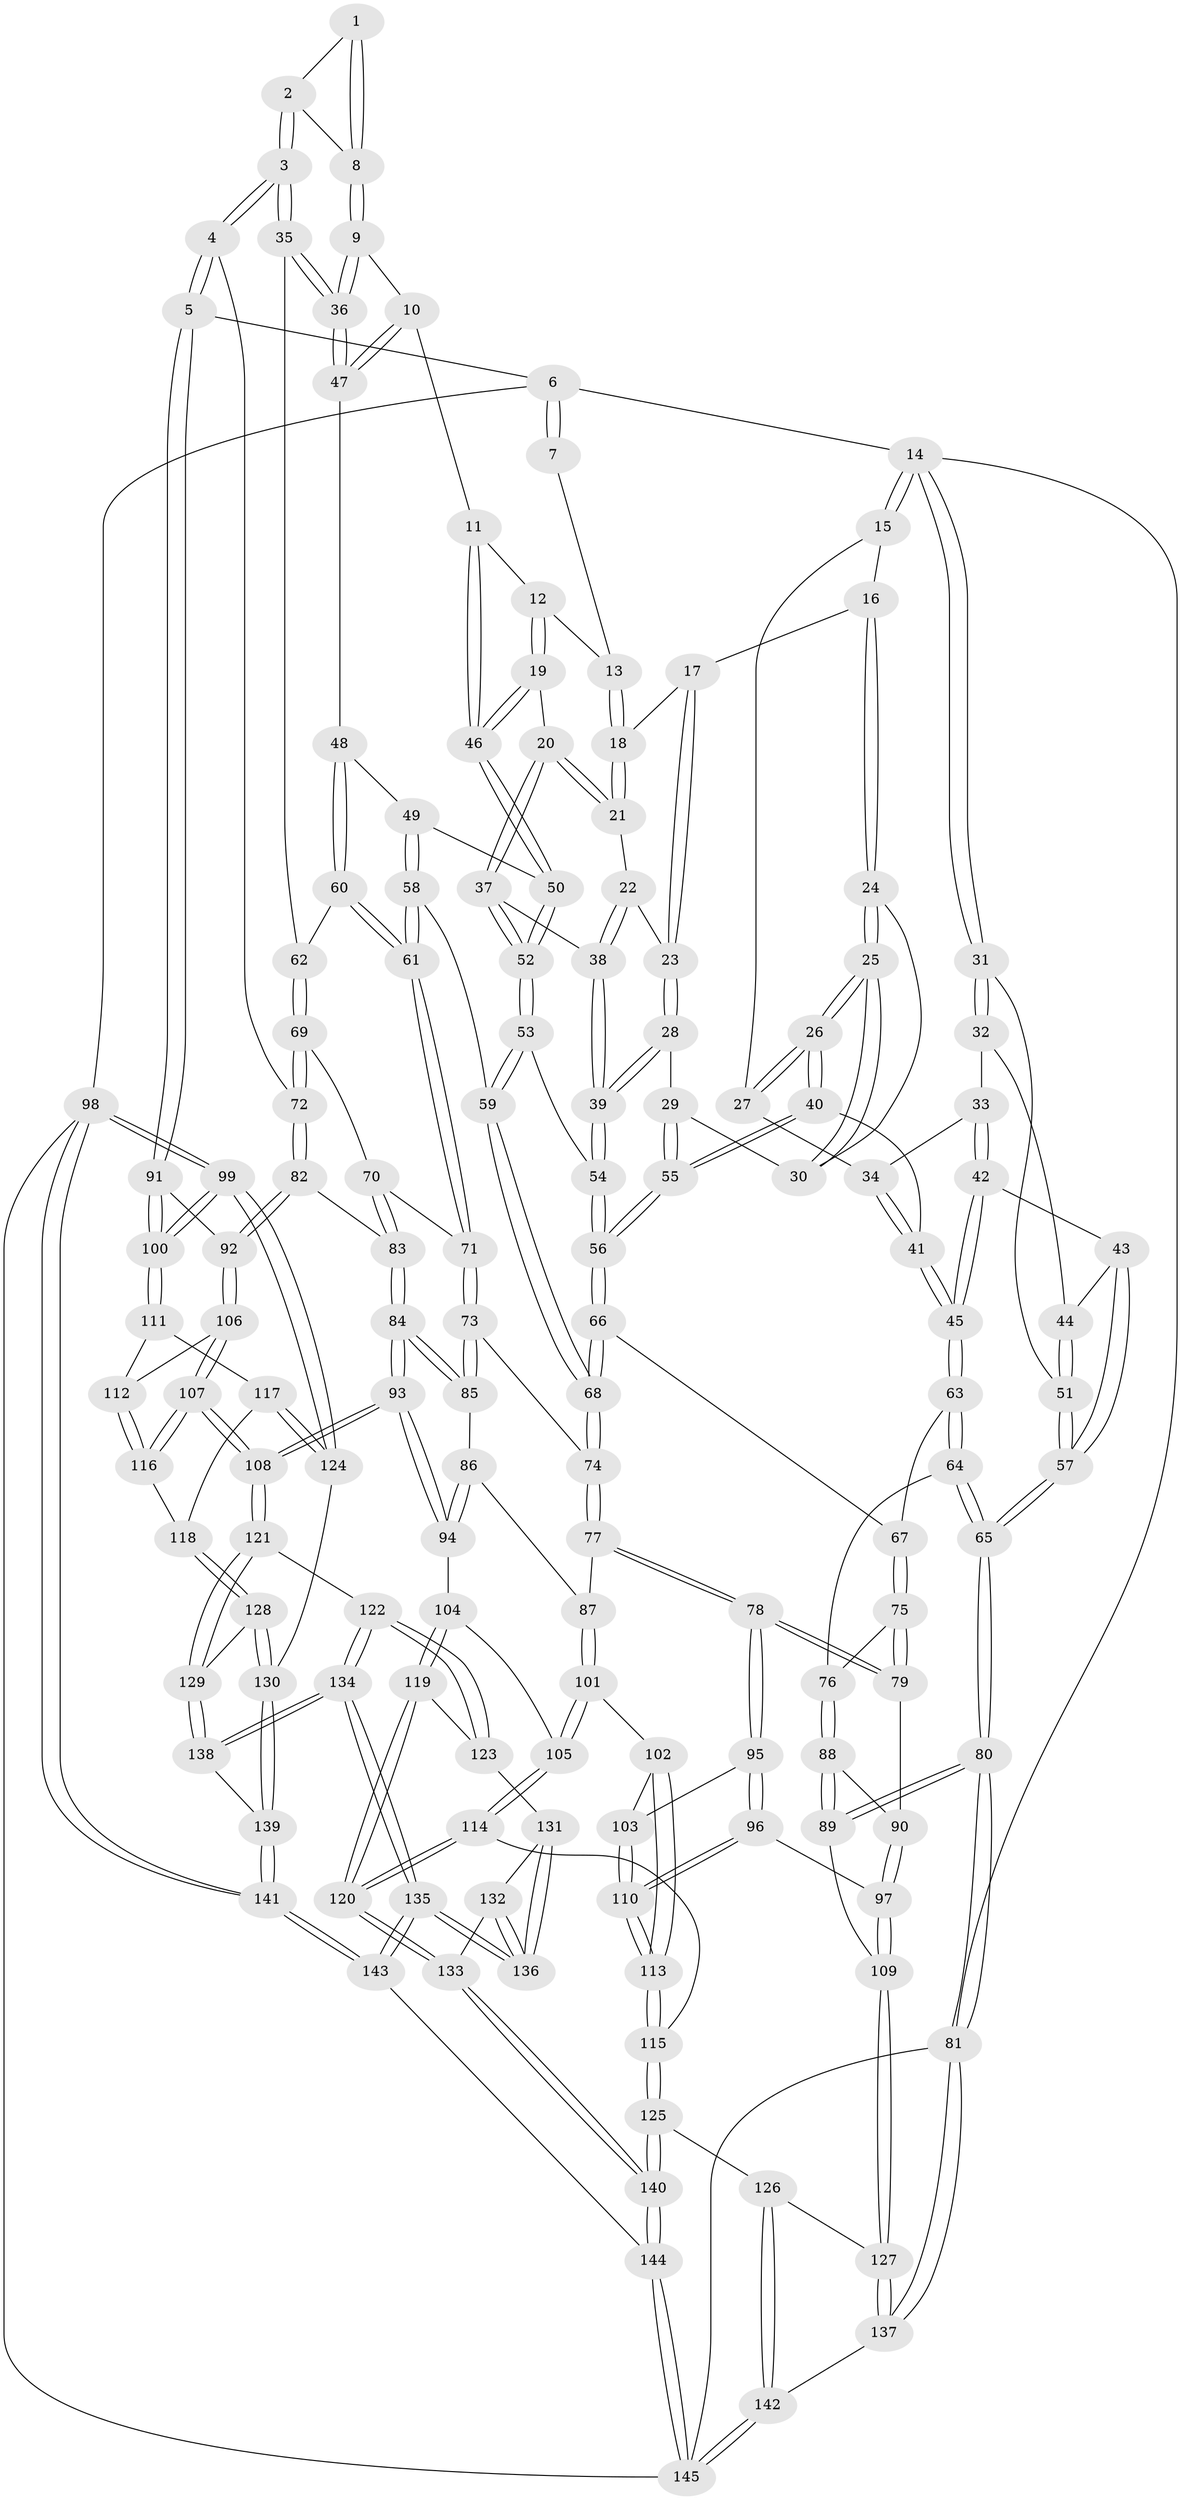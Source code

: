 // Generated by graph-tools (version 1.1) at 2025/38/03/09/25 02:38:36]
// undirected, 145 vertices, 359 edges
graph export_dot {
graph [start="1"]
  node [color=gray90,style=filled];
  1 [pos="+0.7940666852188393+0"];
  2 [pos="+0.8123799791115159+0.06927899748445396"];
  3 [pos="+0.991743062919359+0.2264699857604959"];
  4 [pos="+1+0.22761855691275015"];
  5 [pos="+1+0.22126519158519273"];
  6 [pos="+1+0"];
  7 [pos="+0.7812611603494306+0"];
  8 [pos="+0.748073498669905+0.08569595212491649"];
  9 [pos="+0.7470525833954633+0.08604280051658432"];
  10 [pos="+0.7151568706148802+0.09167483068664911"];
  11 [pos="+0.7006426701566738+0.08320441006072331"];
  12 [pos="+0.6591994866347023+0"];
  13 [pos="+0.6492963993882548+0"];
  14 [pos="+0+0"];
  15 [pos="+0.260274726860798+0"];
  16 [pos="+0.3433522127359759+0"];
  17 [pos="+0.3732229056251798+0"];
  18 [pos="+0.4691519345477068+0"];
  19 [pos="+0.5911776923138664+0.11371346586067442"];
  20 [pos="+0.5721846770212304+0.10818442931780023"];
  21 [pos="+0.549646847948309+0.08454967106601614"];
  22 [pos="+0.487484869690889+0.10069272047789166"];
  23 [pos="+0.44066320061727576+0.07683015054700092"];
  24 [pos="+0.33979896329846637+0"];
  25 [pos="+0.25497701990582355+0.1449673990920928"];
  26 [pos="+0.24535264567384038+0.1697412968484934"];
  27 [pos="+0.15047389032269087+0.06512143722220107"];
  28 [pos="+0.41785102085037834+0.14991921886520715"];
  29 [pos="+0.3747921945729544+0.1568910271122556"];
  30 [pos="+0.35282746961092276+0.10103595770175237"];
  31 [pos="+0+0"];
  32 [pos="+0.08335790930800258+0.08996909626925767"];
  33 [pos="+0.10842844268400666+0.09242017275096921"];
  34 [pos="+0.10999811210896555+0.09189563956421831"];
  35 [pos="+0.895270074092121+0.2497996619735052"];
  36 [pos="+0.8612475347575232+0.23412789122203487"];
  37 [pos="+0.5116573498754797+0.15742368252676123"];
  38 [pos="+0.504445392231595+0.15642642634795534"];
  39 [pos="+0.44972512679805987+0.18031193307638024"];
  40 [pos="+0.24589774107407927+0.18088373090860063"];
  41 [pos="+0.1839007387653399+0.19757704914742868"];
  42 [pos="+0.10318825518821412+0.21172549776042796"];
  43 [pos="+0.044216564423775+0.19456216852579578"];
  44 [pos="+0.05632784038500634+0.13577576383313694"];
  45 [pos="+0.12493514562963082+0.2279834223035358"];
  46 [pos="+0.6185556285664643+0.13704332933133018"];
  47 [pos="+0.743513984166381+0.18704488242110037"];
  48 [pos="+0.6669479170730855+0.21285768756886614"];
  49 [pos="+0.6387882915013253+0.195564700050017"];
  50 [pos="+0.622256905627612+0.18245236332032783"];
  51 [pos="+0+0"];
  52 [pos="+0.5575054912405488+0.22187333720329017"];
  53 [pos="+0.5259054683441674+0.27886457182070323"];
  54 [pos="+0.4527404119311052+0.2103520419902266"];
  55 [pos="+0.29229217270062585+0.22389284816348434"];
  56 [pos="+0.31945800044892486+0.3134403976990443"];
  57 [pos="+0+0.24596838683789685"];
  58 [pos="+0.5777766676500302+0.3519919303370658"];
  59 [pos="+0.5271894815131278+0.30656425221195777"];
  60 [pos="+0.6730486054257865+0.26453190677292737"];
  61 [pos="+0.6038869754842745+0.3794157058101678"];
  62 [pos="+0.8130169946159389+0.31375480503947756"];
  63 [pos="+0.11667853702930013+0.3117251043612515"];
  64 [pos="+0+0.3645689961634451"];
  65 [pos="+0+0.35836274176000815"];
  66 [pos="+0.31948011151555067+0.3141287915136351"];
  67 [pos="+0.17418822805062192+0.36421333608523127"];
  68 [pos="+0.35835344318471024+0.36022678982517414"];
  69 [pos="+0.8015997703043525+0.3294838206500736"];
  70 [pos="+0.6799268435727372+0.41362094813615996"];
  71 [pos="+0.6162886327255995+0.41129698036867746"];
  72 [pos="+0.8332176198770636+0.4919002711146206"];
  73 [pos="+0.6114353161624201+0.41915071173798185"];
  74 [pos="+0.3697980764050903+0.43792864643897705"];
  75 [pos="+0.15972087634853166+0.43280288765130637"];
  76 [pos="+0.12532063752770084+0.4714689302420479"];
  77 [pos="+0.3659073756524517+0.4619754301802869"];
  78 [pos="+0.3368756001821826+0.49405425312909945"];
  79 [pos="+0.30177197829300817+0.5012765434426993"];
  80 [pos="+0+0.6413198028246873"];
  81 [pos="+0+1"];
  82 [pos="+0.8171783574260577+0.5343119205330538"];
  83 [pos="+0.7966296716597828+0.5358776926056842"];
  84 [pos="+0.7231834505154182+0.6032741427484075"];
  85 [pos="+0.5996436902655428+0.462614568137996"];
  86 [pos="+0.5771890000880139+0.49877921529039204"];
  87 [pos="+0.4622782216978003+0.5288459922481258"];
  88 [pos="+0.1184795517403266+0.5492149946612156"];
  89 [pos="+0.06520465170240157+0.6688862023236838"];
  90 [pos="+0.2654622922344612+0.5314814807353928"];
  91 [pos="+1+0.38086021530746517"];
  92 [pos="+0.8748604568920912+0.5716727757770513"];
  93 [pos="+0.6994826809546243+0.6511211109774123"];
  94 [pos="+0.5842928545709006+0.6175526432912664"];
  95 [pos="+0.3453181777439088+0.5689104359923548"];
  96 [pos="+0.22779042486733017+0.6612756546691727"];
  97 [pos="+0.22285341661388416+0.6613134017898109"];
  98 [pos="+1+1"];
  99 [pos="+1+0.743877325512165"];
  100 [pos="+1+0.661907220150216"];
  101 [pos="+0.4676504460796049+0.6202527118730529"];
  102 [pos="+0.43803415898086057+0.6272783349204738"];
  103 [pos="+0.3610989238154114+0.60225605512219"];
  104 [pos="+0.5355219770303247+0.6521019510497561"];
  105 [pos="+0.4883943417004646+0.6346068419507814"];
  106 [pos="+0.8766990594693551+0.5772896908380946"];
  107 [pos="+0.7598431681703741+0.7049198142401438"];
  108 [pos="+0.7152770604804715+0.7061397295833621"];
  109 [pos="+0.11239579593434645+0.7061182604832722"];
  110 [pos="+0.3315709769711334+0.6872336334437367"];
  111 [pos="+0.9174211383413998+0.6447109915294053"];
  112 [pos="+0.8943393573252421+0.6147222424271102"];
  113 [pos="+0.3700903152584417+0.7401365362521967"];
  114 [pos="+0.39606839383189824+0.7877720566044376"];
  115 [pos="+0.3831275376608896+0.7839814254066791"];
  116 [pos="+0.789592386707701+0.7087836757923263"];
  117 [pos="+0.9085275164157611+0.6858703252281036"];
  118 [pos="+0.8297654606393537+0.7274593216911565"];
  119 [pos="+0.5396004753529272+0.7609575063133045"];
  120 [pos="+0.4249866860211213+0.8014096333326937"];
  121 [pos="+0.7071780420701002+0.7291505544682014"];
  122 [pos="+0.6316305191897137+0.7896176290930279"];
  123 [pos="+0.5700426261583555+0.7777345126503358"];
  124 [pos="+0.9392750539619987+0.78351879410445"];
  125 [pos="+0.25466567300005316+0.8555886988433169"];
  126 [pos="+0.16159958384004033+0.8119356201614786"];
  127 [pos="+0.12896638809834168+0.748148987446657"];
  128 [pos="+0.8604223243978366+0.8043903853361156"];
  129 [pos="+0.7804710648328673+0.825972050392857"];
  130 [pos="+0.9036070007049918+0.8189662356187593"];
  131 [pos="+0.5673589717840726+0.7873664876193922"];
  132 [pos="+0.49889551019457606+0.9025061171101096"];
  133 [pos="+0.44161260731842455+0.8537302899535614"];
  134 [pos="+0.6724886892885872+0.9725036753472784"];
  135 [pos="+0.6209004173019977+1"];
  136 [pos="+0.5378968481752255+0.9452011901088158"];
  137 [pos="+0+0.965760250880494"];
  138 [pos="+0.7599664603477223+0.9059421062432831"];
  139 [pos="+0.9147156608994569+0.9284964456081031"];
  140 [pos="+0.328419402963642+1"];
  141 [pos="+1+1"];
  142 [pos="+0.10423536541159999+0.9034081311887285"];
  143 [pos="+0.615760322099594+1"];
  144 [pos="+0.33467383943175494+1"];
  145 [pos="+0.1818754027291882+1"];
  1 -- 2;
  1 -- 8;
  1 -- 8;
  2 -- 3;
  2 -- 3;
  2 -- 8;
  3 -- 4;
  3 -- 4;
  3 -- 35;
  3 -- 35;
  4 -- 5;
  4 -- 5;
  4 -- 72;
  5 -- 6;
  5 -- 91;
  5 -- 91;
  6 -- 7;
  6 -- 7;
  6 -- 14;
  6 -- 98;
  7 -- 13;
  8 -- 9;
  8 -- 9;
  9 -- 10;
  9 -- 36;
  9 -- 36;
  10 -- 11;
  10 -- 47;
  10 -- 47;
  11 -- 12;
  11 -- 46;
  11 -- 46;
  12 -- 13;
  12 -- 19;
  12 -- 19;
  13 -- 18;
  13 -- 18;
  14 -- 15;
  14 -- 15;
  14 -- 31;
  14 -- 31;
  14 -- 81;
  15 -- 16;
  15 -- 27;
  16 -- 17;
  16 -- 24;
  16 -- 24;
  17 -- 18;
  17 -- 23;
  17 -- 23;
  18 -- 21;
  18 -- 21;
  19 -- 20;
  19 -- 46;
  19 -- 46;
  20 -- 21;
  20 -- 21;
  20 -- 37;
  20 -- 37;
  21 -- 22;
  22 -- 23;
  22 -- 38;
  22 -- 38;
  23 -- 28;
  23 -- 28;
  24 -- 25;
  24 -- 25;
  24 -- 30;
  25 -- 26;
  25 -- 26;
  25 -- 30;
  25 -- 30;
  26 -- 27;
  26 -- 27;
  26 -- 40;
  26 -- 40;
  27 -- 34;
  28 -- 29;
  28 -- 39;
  28 -- 39;
  29 -- 30;
  29 -- 55;
  29 -- 55;
  31 -- 32;
  31 -- 32;
  31 -- 51;
  32 -- 33;
  32 -- 44;
  33 -- 34;
  33 -- 42;
  33 -- 42;
  34 -- 41;
  34 -- 41;
  35 -- 36;
  35 -- 36;
  35 -- 62;
  36 -- 47;
  36 -- 47;
  37 -- 38;
  37 -- 52;
  37 -- 52;
  38 -- 39;
  38 -- 39;
  39 -- 54;
  39 -- 54;
  40 -- 41;
  40 -- 55;
  40 -- 55;
  41 -- 45;
  41 -- 45;
  42 -- 43;
  42 -- 45;
  42 -- 45;
  43 -- 44;
  43 -- 57;
  43 -- 57;
  44 -- 51;
  44 -- 51;
  45 -- 63;
  45 -- 63;
  46 -- 50;
  46 -- 50;
  47 -- 48;
  48 -- 49;
  48 -- 60;
  48 -- 60;
  49 -- 50;
  49 -- 58;
  49 -- 58;
  50 -- 52;
  50 -- 52;
  51 -- 57;
  51 -- 57;
  52 -- 53;
  52 -- 53;
  53 -- 54;
  53 -- 59;
  53 -- 59;
  54 -- 56;
  54 -- 56;
  55 -- 56;
  55 -- 56;
  56 -- 66;
  56 -- 66;
  57 -- 65;
  57 -- 65;
  58 -- 59;
  58 -- 61;
  58 -- 61;
  59 -- 68;
  59 -- 68;
  60 -- 61;
  60 -- 61;
  60 -- 62;
  61 -- 71;
  61 -- 71;
  62 -- 69;
  62 -- 69;
  63 -- 64;
  63 -- 64;
  63 -- 67;
  64 -- 65;
  64 -- 65;
  64 -- 76;
  65 -- 80;
  65 -- 80;
  66 -- 67;
  66 -- 68;
  66 -- 68;
  67 -- 75;
  67 -- 75;
  68 -- 74;
  68 -- 74;
  69 -- 70;
  69 -- 72;
  69 -- 72;
  70 -- 71;
  70 -- 83;
  70 -- 83;
  71 -- 73;
  71 -- 73;
  72 -- 82;
  72 -- 82;
  73 -- 74;
  73 -- 85;
  73 -- 85;
  74 -- 77;
  74 -- 77;
  75 -- 76;
  75 -- 79;
  75 -- 79;
  76 -- 88;
  76 -- 88;
  77 -- 78;
  77 -- 78;
  77 -- 87;
  78 -- 79;
  78 -- 79;
  78 -- 95;
  78 -- 95;
  79 -- 90;
  80 -- 81;
  80 -- 81;
  80 -- 89;
  80 -- 89;
  81 -- 137;
  81 -- 137;
  81 -- 145;
  82 -- 83;
  82 -- 92;
  82 -- 92;
  83 -- 84;
  83 -- 84;
  84 -- 85;
  84 -- 85;
  84 -- 93;
  84 -- 93;
  85 -- 86;
  86 -- 87;
  86 -- 94;
  86 -- 94;
  87 -- 101;
  87 -- 101;
  88 -- 89;
  88 -- 89;
  88 -- 90;
  89 -- 109;
  90 -- 97;
  90 -- 97;
  91 -- 92;
  91 -- 100;
  91 -- 100;
  92 -- 106;
  92 -- 106;
  93 -- 94;
  93 -- 94;
  93 -- 108;
  93 -- 108;
  94 -- 104;
  95 -- 96;
  95 -- 96;
  95 -- 103;
  96 -- 97;
  96 -- 110;
  96 -- 110;
  97 -- 109;
  97 -- 109;
  98 -- 99;
  98 -- 99;
  98 -- 141;
  98 -- 141;
  98 -- 145;
  99 -- 100;
  99 -- 100;
  99 -- 124;
  99 -- 124;
  100 -- 111;
  100 -- 111;
  101 -- 102;
  101 -- 105;
  101 -- 105;
  102 -- 103;
  102 -- 113;
  102 -- 113;
  103 -- 110;
  103 -- 110;
  104 -- 105;
  104 -- 119;
  104 -- 119;
  105 -- 114;
  105 -- 114;
  106 -- 107;
  106 -- 107;
  106 -- 112;
  107 -- 108;
  107 -- 108;
  107 -- 116;
  107 -- 116;
  108 -- 121;
  108 -- 121;
  109 -- 127;
  109 -- 127;
  110 -- 113;
  110 -- 113;
  111 -- 112;
  111 -- 117;
  112 -- 116;
  112 -- 116;
  113 -- 115;
  113 -- 115;
  114 -- 115;
  114 -- 120;
  114 -- 120;
  115 -- 125;
  115 -- 125;
  116 -- 118;
  117 -- 118;
  117 -- 124;
  117 -- 124;
  118 -- 128;
  118 -- 128;
  119 -- 120;
  119 -- 120;
  119 -- 123;
  120 -- 133;
  120 -- 133;
  121 -- 122;
  121 -- 129;
  121 -- 129;
  122 -- 123;
  122 -- 123;
  122 -- 134;
  122 -- 134;
  123 -- 131;
  124 -- 130;
  125 -- 126;
  125 -- 140;
  125 -- 140;
  126 -- 127;
  126 -- 142;
  126 -- 142;
  127 -- 137;
  127 -- 137;
  128 -- 129;
  128 -- 130;
  128 -- 130;
  129 -- 138;
  129 -- 138;
  130 -- 139;
  130 -- 139;
  131 -- 132;
  131 -- 136;
  131 -- 136;
  132 -- 133;
  132 -- 136;
  132 -- 136;
  133 -- 140;
  133 -- 140;
  134 -- 135;
  134 -- 135;
  134 -- 138;
  134 -- 138;
  135 -- 136;
  135 -- 136;
  135 -- 143;
  135 -- 143;
  137 -- 142;
  138 -- 139;
  139 -- 141;
  139 -- 141;
  140 -- 144;
  140 -- 144;
  141 -- 143;
  141 -- 143;
  142 -- 145;
  142 -- 145;
  143 -- 144;
  144 -- 145;
  144 -- 145;
}
